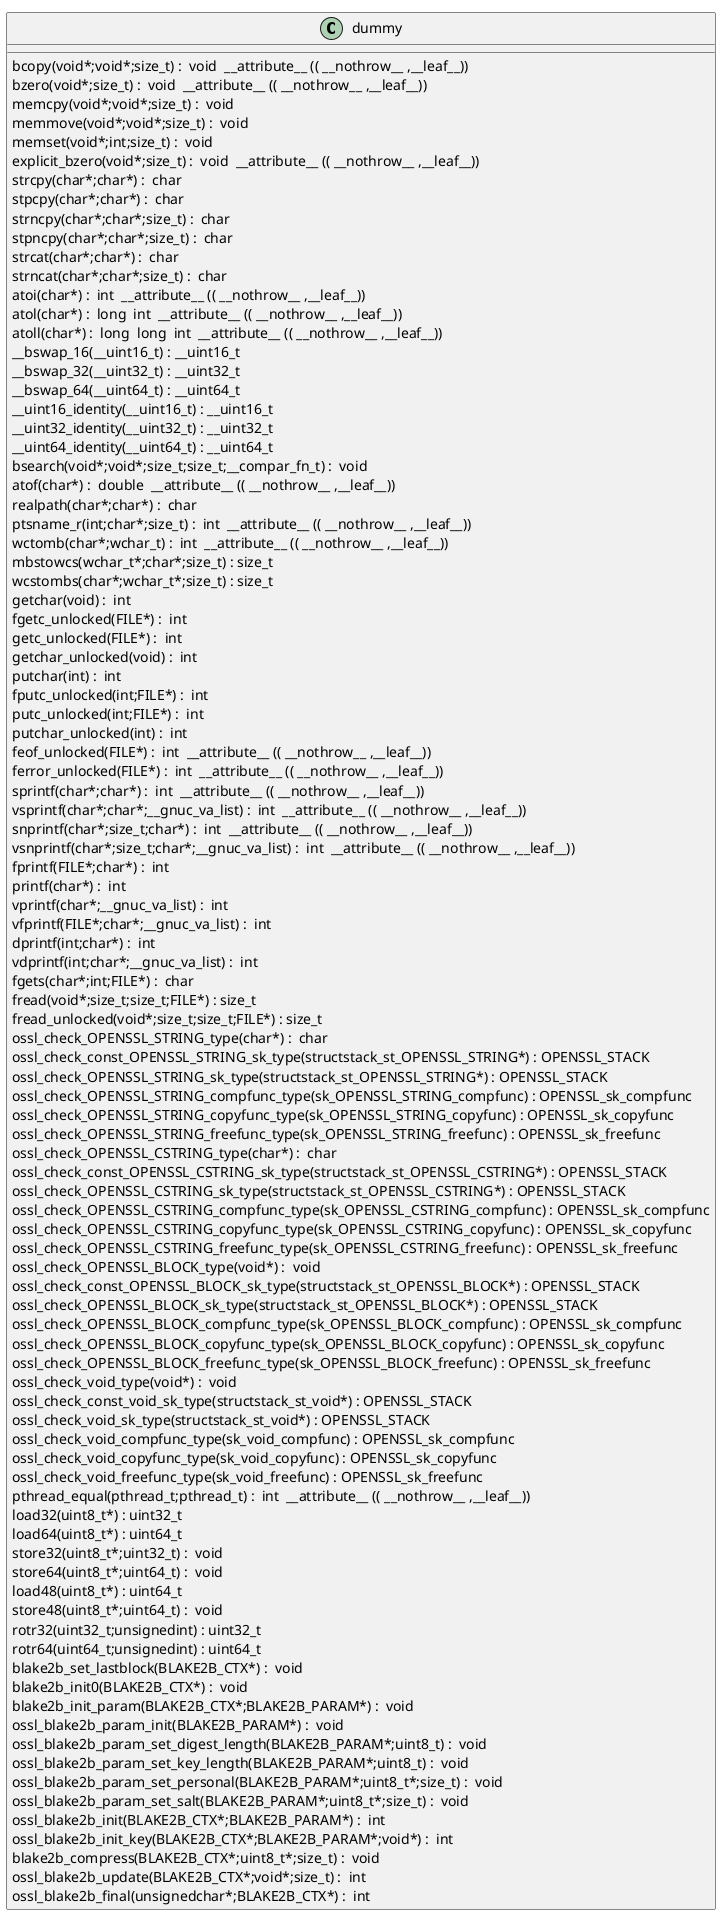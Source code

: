 @startuml
!pragma layout smetana
class dummy {
bcopy(void*;void*;size_t) :  void  __attribute__ (( __nothrow__ ,__leaf__)) [[[./../../../.././qc/providers/implementations/digests/blake2b_prov.c.html#300]]]
bzero(void*;size_t) :  void  __attribute__ (( __nothrow__ ,__leaf__)) [[[./../../../.././qc/providers/implementations/digests/blake2b_prov.c.html#307]]]
memcpy(void*;void*;size_t) :  void  [[[./../../../.././qc/providers/implementations/digests/blake2b_prov.c.html#348]]]
memmove(void*;void*;size_t) :  void  [[[./../../../.././qc/providers/implementations/digests/blake2b_prov.c.html#356]]]
memset(void*;int;size_t) :  void  [[[./../../../.././qc/providers/implementations/digests/blake2b_prov.c.html#363]]]
explicit_bzero(void*;size_t) :  void  __attribute__ (( __nothrow__ ,__leaf__)) [[[./../../../.././qc/providers/implementations/digests/blake2b_prov.c.html#376]]]
strcpy(char*;char*) :  char  [[[./../../../.././qc/providers/implementations/digests/blake2b_prov.c.html#383]]]
stpcpy(char*;char*) :  char  [[[./../../../.././qc/providers/implementations/digests/blake2b_prov.c.html#390]]]
strncpy(char*;char*;size_t) :  char  [[[./../../../.././qc/providers/implementations/digests/blake2b_prov.c.html#398]]]
stpncpy(char*;char*;size_t) :  char  [[[./../../../.././qc/providers/implementations/digests/blake2b_prov.c.html#408]]]
strcat(char*;char*) :  char  [[[./../../../.././qc/providers/implementations/digests/blake2b_prov.c.html#415]]]
strncat(char*;char*;size_t) :  char  [[[./../../../.././qc/providers/implementations/digests/blake2b_prov.c.html#422]]]
atoi(char*) :  int  __attribute__ (( __nothrow__ ,__leaf__)) [[[./../../../.././qc/providers/implementations/digests/blake2b_prov.c.html#586]]]
atol(char*) :  long  int  __attribute__ (( __nothrow__ ,__leaf__)) [[[./../../../.././qc/providers/implementations/digests/blake2b_prov.c.html#591]]]
atoll(char*) :  long  long  int  __attribute__ (( __nothrow__ ,__leaf__)) [[[./../../../.././qc/providers/implementations/digests/blake2b_prov.c.html#598]]]
__bswap_16(__uint16_t) : __uint16_t [[[./../../../.././qc/providers/implementations/digests/blake2b_prov.c.html#898]]]
__bswap_32(__uint32_t) : __uint32_t [[[./../../../.././qc/providers/implementations/digests/blake2b_prov.c.html#913]]]
__bswap_64(__uint64_t) : __uint64_t [[[./../../../.././qc/providers/implementations/digests/blake2b_prov.c.html#923]]]
__uint16_identity(__uint16_t) : __uint16_t [[[./../../../.././qc/providers/implementations/digests/blake2b_prov.c.html#935]]]
__uint32_identity(__uint32_t) : __uint32_t [[[./../../../.././qc/providers/implementations/digests/blake2b_prov.c.html#941]]]
__uint64_identity(__uint64_t) : __uint64_t [[[./../../../.././qc/providers/implementations/digests/blake2b_prov.c.html#947]]]
bsearch(void*;void*;size_t;size_t;__compar_fn_t) :  void  [[[./../../../.././qc/providers/implementations/digests/blake2b_prov.c.html#1615]]]
atof(char*) :  double  __attribute__ (( __nothrow__ ,__leaf__)) [[[./../../../.././qc/providers/implementations/digests/blake2b_prov.c.html#1]]]
realpath(char*;char*) :  char  [[[./../../../.././qc/providers/implementations/digests/blake2b_prov.c.html#1]]]
ptsname_r(int;char*;size_t) :  int  __attribute__ (( __nothrow__ ,__leaf__)) [[[./../../../.././qc/providers/implementations/digests/blake2b_prov.c.html#1]]]
wctomb(char*;wchar_t) :  int  __attribute__ (( __nothrow__ ,__leaf__)) [[[./../../../.././qc/providers/implementations/digests/blake2b_prov.c.html#1]]]
mbstowcs(wchar_t*;char*;size_t) : size_t [[[./../../../.././qc/providers/implementations/digests/blake2b_prov.c.html#1]]]
wcstombs(char*;wchar_t*;size_t) : size_t [[[./../../../.././qc/providers/implementations/digests/blake2b_prov.c.html#1]]]
getchar(void) :  int  [[[./../../../.././qc/providers/implementations/digests/blake2b_prov.c.html#1]]]
fgetc_unlocked(FILE*) :  int  [[[./../../../.././qc/providers/implementations/digests/blake2b_prov.c.html#1]]]
getc_unlocked(FILE*) :  int  [[[./../../../.././qc/providers/implementations/digests/blake2b_prov.c.html#1]]]
getchar_unlocked(void) :  int  [[[./../../../.././qc/providers/implementations/digests/blake2b_prov.c.html#1]]]
putchar(int) :  int  [[[./../../../.././qc/providers/implementations/digests/blake2b_prov.c.html#1]]]
fputc_unlocked(int;FILE*) :  int  [[[./../../../.././qc/providers/implementations/digests/blake2b_prov.c.html#1]]]
putc_unlocked(int;FILE*) :  int  [[[./../../../.././qc/providers/implementations/digests/blake2b_prov.c.html#1]]]
putchar_unlocked(int) :  int  [[[./../../../.././qc/providers/implementations/digests/blake2b_prov.c.html#1]]]
feof_unlocked(FILE*) :  int  __attribute__ (( __nothrow__ ,__leaf__)) [[[./../../../.././qc/providers/implementations/digests/blake2b_prov.c.html#1]]]
ferror_unlocked(FILE*) :  int  __attribute__ (( __nothrow__ ,__leaf__)) [[[./../../../.././qc/providers/implementations/digests/blake2b_prov.c.html#1]]]
sprintf(char*;char*) :  int  __attribute__ (( __nothrow__ ,__leaf__)) [[[./../../../.././qc/providers/implementations/digests/blake2b_prov.c.html#1]]]
vsprintf(char*;char*;__gnuc_va_list) :  int  __attribute__ (( __nothrow__ ,__leaf__)) [[[./../../../.././qc/providers/implementations/digests/blake2b_prov.c.html#1]]]
snprintf(char*;size_t;char*) :  int  __attribute__ (( __nothrow__ ,__leaf__)) [[[./../../../.././qc/providers/implementations/digests/blake2b_prov.c.html#1]]]
vsnprintf(char*;size_t;char*;__gnuc_va_list) :  int  __attribute__ (( __nothrow__ ,__leaf__)) [[[./../../../.././qc/providers/implementations/digests/blake2b_prov.c.html#1]]]
fprintf(FILE*;char*) :  int  [[[./../../../.././qc/providers/implementations/digests/blake2b_prov.c.html#1]]]
printf(char*) :  int  [[[./../../../.././qc/providers/implementations/digests/blake2b_prov.c.html#1]]]
vprintf(char*;__gnuc_va_list) :  int  [[[./../../../.././qc/providers/implementations/digests/blake2b_prov.c.html#1]]]
vfprintf(FILE*;char*;__gnuc_va_list) :  int  [[[./../../../.././qc/providers/implementations/digests/blake2b_prov.c.html#1]]]
dprintf(int;char*) :  int  [[[./../../../.././qc/providers/implementations/digests/blake2b_prov.c.html#1]]]
vdprintf(int;char*;__gnuc_va_list) :  int  [[[./../../../.././qc/providers/implementations/digests/blake2b_prov.c.html#1]]]
fgets(char*;int;FILE*) :  char  [[[./../../../.././qc/providers/implementations/digests/blake2b_prov.c.html#1]]]
fread(void*;size_t;size_t;FILE*) : size_t [[[./../../../.././qc/providers/implementations/digests/blake2b_prov.c.html#1]]]
fread_unlocked(void*;size_t;size_t;FILE*) : size_t [[[./../../../.././qc/providers/implementations/digests/blake2b_prov.c.html#1]]]
ossl_check_OPENSSL_STRING_type(char*) :  char  [[[./../../../.././qc/providers/implementations/digests/blake2b_prov.c.html#1]]]
ossl_check_const_OPENSSL_STRING_sk_type(structstack_st_OPENSSL_STRING*) : OPENSSL_STACK [[[./../../../.././qc/providers/implementations/digests/blake2b_prov.c.html#1]]]
ossl_check_OPENSSL_STRING_sk_type(structstack_st_OPENSSL_STRING*) : OPENSSL_STACK [[[./../../../.././qc/providers/implementations/digests/blake2b_prov.c.html#1]]]
ossl_check_OPENSSL_STRING_compfunc_type(sk_OPENSSL_STRING_compfunc) : OPENSSL_sk_compfunc [[[./../../../.././qc/providers/implementations/digests/blake2b_prov.c.html#1]]]
ossl_check_OPENSSL_STRING_copyfunc_type(sk_OPENSSL_STRING_copyfunc) : OPENSSL_sk_copyfunc [[[./../../../.././qc/providers/implementations/digests/blake2b_prov.c.html#1]]]
ossl_check_OPENSSL_STRING_freefunc_type(sk_OPENSSL_STRING_freefunc) : OPENSSL_sk_freefunc [[[./../../../.././qc/providers/implementations/digests/blake2b_prov.c.html#1]]]
ossl_check_OPENSSL_CSTRING_type(char*) :  char  [[[./../../../.././qc/providers/implementations/digests/blake2b_prov.c.html#1]]]
ossl_check_const_OPENSSL_CSTRING_sk_type(structstack_st_OPENSSL_CSTRING*) : OPENSSL_STACK [[[./../../../.././qc/providers/implementations/digests/blake2b_prov.c.html#1]]]
ossl_check_OPENSSL_CSTRING_sk_type(structstack_st_OPENSSL_CSTRING*) : OPENSSL_STACK [[[./../../../.././qc/providers/implementations/digests/blake2b_prov.c.html#1]]]
ossl_check_OPENSSL_CSTRING_compfunc_type(sk_OPENSSL_CSTRING_compfunc) : OPENSSL_sk_compfunc [[[./../../../.././qc/providers/implementations/digests/blake2b_prov.c.html#1]]]
ossl_check_OPENSSL_CSTRING_copyfunc_type(sk_OPENSSL_CSTRING_copyfunc) : OPENSSL_sk_copyfunc [[[./../../../.././qc/providers/implementations/digests/blake2b_prov.c.html#1]]]
ossl_check_OPENSSL_CSTRING_freefunc_type(sk_OPENSSL_CSTRING_freefunc) : OPENSSL_sk_freefunc [[[./../../../.././qc/providers/implementations/digests/blake2b_prov.c.html#1]]]
ossl_check_OPENSSL_BLOCK_type(void*) :  void  [[[./../../../.././qc/providers/implementations/digests/blake2b_prov.c.html#1]]]
ossl_check_const_OPENSSL_BLOCK_sk_type(structstack_st_OPENSSL_BLOCK*) : OPENSSL_STACK [[[./../../../.././qc/providers/implementations/digests/blake2b_prov.c.html#1]]]
ossl_check_OPENSSL_BLOCK_sk_type(structstack_st_OPENSSL_BLOCK*) : OPENSSL_STACK [[[./../../../.././qc/providers/implementations/digests/blake2b_prov.c.html#1]]]
ossl_check_OPENSSL_BLOCK_compfunc_type(sk_OPENSSL_BLOCK_compfunc) : OPENSSL_sk_compfunc [[[./../../../.././qc/providers/implementations/digests/blake2b_prov.c.html#1]]]
ossl_check_OPENSSL_BLOCK_copyfunc_type(sk_OPENSSL_BLOCK_copyfunc) : OPENSSL_sk_copyfunc [[[./../../../.././qc/providers/implementations/digests/blake2b_prov.c.html#1]]]
ossl_check_OPENSSL_BLOCK_freefunc_type(sk_OPENSSL_BLOCK_freefunc) : OPENSSL_sk_freefunc [[[./../../../.././qc/providers/implementations/digests/blake2b_prov.c.html#1]]]
ossl_check_void_type(void*) :  void  [[[./../../../.././qc/providers/implementations/digests/blake2b_prov.c.html#1]]]
ossl_check_const_void_sk_type(structstack_st_void*) : OPENSSL_STACK [[[./../../../.././qc/providers/implementations/digests/blake2b_prov.c.html#1]]]
ossl_check_void_sk_type(structstack_st_void*) : OPENSSL_STACK [[[./../../../.././qc/providers/implementations/digests/blake2b_prov.c.html#1]]]
ossl_check_void_compfunc_type(sk_void_compfunc) : OPENSSL_sk_compfunc [[[./../../../.././qc/providers/implementations/digests/blake2b_prov.c.html#1]]]
ossl_check_void_copyfunc_type(sk_void_copyfunc) : OPENSSL_sk_copyfunc [[[./../../../.././qc/providers/implementations/digests/blake2b_prov.c.html#1]]]
ossl_check_void_freefunc_type(sk_void_freefunc) : OPENSSL_sk_freefunc [[[./../../../.././qc/providers/implementations/digests/blake2b_prov.c.html#1]]]
pthread_equal(pthread_t;pthread_t) :  int  __attribute__ (( __nothrow__ ,__leaf__)) [[[./../../../.././qc/providers/implementations/digests/blake2b_prov.c.html#1]]]
load32(uint8_t*) : uint32_t [[[./../../../.././qc/providers/implementations/digests/blake2b_prov.c.html#1]]]
load64(uint8_t*) : uint64_t [[[./../../../.././qc/providers/implementations/digests/blake2b_prov.c.html#1]]]
store32(uint8_t*;uint32_t) :  void  [[[./../../../.././qc/providers/implementations/digests/blake2b_prov.c.html#1]]]
store64(uint8_t*;uint64_t) :  void  [[[./../../../.././qc/providers/implementations/digests/blake2b_prov.c.html#1]]]
load48(uint8_t*) : uint64_t [[[./../../../.././qc/providers/implementations/digests/blake2b_prov.c.html#1]]]
store48(uint8_t*;uint64_t) :  void  [[[./../../../.././qc/providers/implementations/digests/blake2b_prov.c.html#1]]]
rotr32(uint32_t;unsignedint) : uint32_t [[[./../../../.././qc/providers/implementations/digests/blake2b_prov.c.html#1]]]
rotr64(uint64_t;unsignedint) : uint64_t [[[./../../../.././qc/providers/implementations/digests/blake2b_prov.c.html#1]]]
blake2b_set_lastblock(BLAKE2B_CTX*) :  void  [[[./../../../.././qc/providers/implementations/digests/blake2b_prov.c.html#1]]]
blake2b_init0(BLAKE2B_CTX*) :  void  [[[./../../../.././qc/providers/implementations/digests/blake2b_prov.c.html#1]]]
blake2b_init_param(BLAKE2B_CTX*;BLAKE2B_PARAM*) :  void  [[[./../../../.././qc/providers/implementations/digests/blake2b_prov.c.html#1]]]
ossl_blake2b_param_init(BLAKE2B_PARAM*) :  void  [[[./../../../.././qc/providers/implementations/digests/blake2b_prov.c.html#1]]]
ossl_blake2b_param_set_digest_length(BLAKE2B_PARAM*;uint8_t) :  void  [[[./../../../.././qc/providers/implementations/digests/blake2b_prov.c.html#1]]]
ossl_blake2b_param_set_key_length(BLAKE2B_PARAM*;uint8_t) :  void  [[[./../../../.././qc/providers/implementations/digests/blake2b_prov.c.html#1]]]
ossl_blake2b_param_set_personal(BLAKE2B_PARAM*;uint8_t*;size_t) :  void  [[[./../../../.././qc/providers/implementations/digests/blake2b_prov.c.html#1]]]
ossl_blake2b_param_set_salt(BLAKE2B_PARAM*;uint8_t*;size_t) :  void  [[[./../../../.././qc/providers/implementations/digests/blake2b_prov.c.html#1]]]
ossl_blake2b_init(BLAKE2B_CTX*;BLAKE2B_PARAM*) :  int  [[[./../../../.././qc/providers/implementations/digests/blake2b_prov.c.html#1]]]
ossl_blake2b_init_key(BLAKE2B_CTX*;BLAKE2B_PARAM*;void*) :  int  [[[./../../../.././qc/providers/implementations/digests/blake2b_prov.c.html#1]]]
blake2b_compress(BLAKE2B_CTX*;uint8_t*;size_t) :  void  [[[./../../../.././qc/providers/implementations/digests/blake2b_prov.c.html#1]]]
ossl_blake2b_update(BLAKE2B_CTX*;void*;size_t) :  int  [[[./../../../.././qc/providers/implementations/digests/blake2b_prov.c.html#1]]]
ossl_blake2b_final(unsignedchar*;BLAKE2B_CTX*) :  int  [[[./../../../.././qc/providers/implementations/digests/blake2b_prov.c.html#1]]]
} 
@enduml
